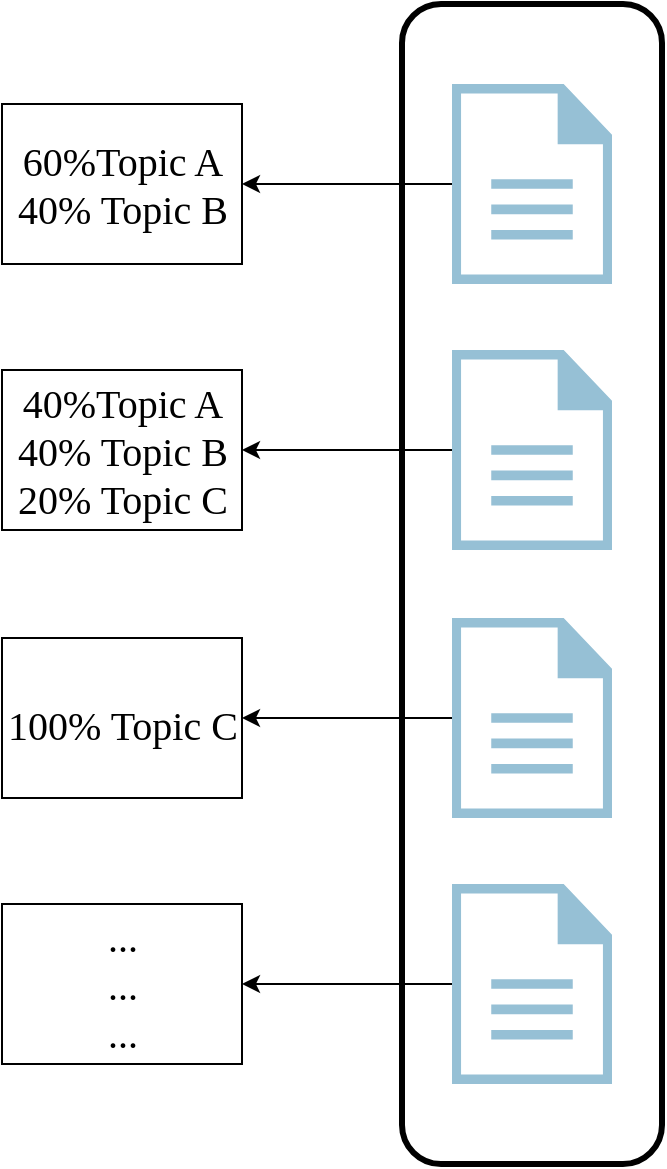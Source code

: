 <mxfile version="14.4.4" type="device"><diagram id="d83VwuWp3U0XLl8QbY1Z" name="Page-1"><mxGraphModel dx="1422" dy="775" grid="1" gridSize="10" guides="1" tooltips="1" connect="1" arrows="1" fold="1" page="1" pageScale="1" pageWidth="850" pageHeight="1100" math="0" shadow="0"><root><mxCell id="0"/><mxCell id="1" parent="0"/><mxCell id="VPDlRQw4PxW0YUpKcCz7-1" value="" style="rounded=1;whiteSpace=wrap;html=1;fillColor=none;shadow=0;strokeWidth=3;" vertex="1" parent="1"><mxGeometry x="640" y="60" width="130" height="580" as="geometry"/></mxCell><mxCell id="VPDlRQw4PxW0YUpKcCz7-2" value="" style="group" vertex="1" connectable="0" parent="1"><mxGeometry x="665" y="100" width="80" height="500" as="geometry"/></mxCell><mxCell id="VPDlRQw4PxW0YUpKcCz7-3" value="" style="pointerEvents=1;shadow=0;dashed=0;html=1;strokeColor=none;fillColor=#96C0D5;labelPosition=center;verticalLabelPosition=bottom;verticalAlign=top;outlineConnect=0;align=center;shape=mxgraph.office.concepts.document;" vertex="1" parent="VPDlRQw4PxW0YUpKcCz7-2"><mxGeometry width="80" height="100" as="geometry"/></mxCell><mxCell id="VPDlRQw4PxW0YUpKcCz7-4" value="" style="pointerEvents=1;shadow=0;dashed=0;html=1;strokeColor=none;fillColor=#96C0D5;labelPosition=center;verticalLabelPosition=bottom;verticalAlign=top;outlineConnect=0;align=center;shape=mxgraph.office.concepts.document;" vertex="1" parent="VPDlRQw4PxW0YUpKcCz7-2"><mxGeometry y="133" width="80" height="100" as="geometry"/></mxCell><mxCell id="VPDlRQw4PxW0YUpKcCz7-5" value="" style="pointerEvents=1;shadow=0;dashed=0;html=1;strokeColor=none;fillColor=#96C0D5;labelPosition=center;verticalLabelPosition=bottom;verticalAlign=top;outlineConnect=0;align=center;shape=mxgraph.office.concepts.document;" vertex="1" parent="VPDlRQw4PxW0YUpKcCz7-2"><mxGeometry y="267" width="80" height="100" as="geometry"/></mxCell><mxCell id="VPDlRQw4PxW0YUpKcCz7-6" value="" style="pointerEvents=1;shadow=0;dashed=0;html=1;strokeColor=none;fillColor=#96C0D5;labelPosition=center;verticalLabelPosition=bottom;verticalAlign=top;outlineConnect=0;align=center;shape=mxgraph.office.concepts.document;" vertex="1" parent="VPDlRQw4PxW0YUpKcCz7-2"><mxGeometry y="400" width="80" height="100" as="geometry"/></mxCell><mxCell id="VPDlRQw4PxW0YUpKcCz7-7" value="&lt;div style=&quot;font-size: 20px&quot;&gt;&lt;font style=&quot;font-size: 20px&quot;&gt;60%Topic A&lt;/font&gt;&lt;/div&gt;&lt;div style=&quot;font-size: 20px&quot;&gt;&lt;font style=&quot;font-size: 20px&quot;&gt;40% Topic B&lt;br&gt;&lt;/font&gt;&lt;/div&gt;" style="text;html=1;align=center;verticalAlign=middle;resizable=0;points=[];autosize=1;fontSize=30;fontFamily=Palatino Linotype;labelBorderColor=none;labelBackgroundColor=none;strokeColor=#000000;sketch=0;" vertex="1" parent="1"><mxGeometry x="440" y="110" width="120" height="80" as="geometry"/></mxCell><mxCell id="VPDlRQw4PxW0YUpKcCz7-8" value="&lt;div style=&quot;font-size: 20px&quot;&gt;&lt;font style=&quot;font-size: 20px&quot;&gt;40%Topic A&lt;/font&gt;&lt;/div&gt;&lt;div style=&quot;font-size: 20px&quot;&gt;&lt;font style=&quot;font-size: 20px&quot;&gt;40% Topic B&lt;/font&gt;&lt;/div&gt;&lt;div style=&quot;font-size: 20px&quot;&gt;&lt;font style=&quot;font-size: 20px&quot;&gt;20% Topic C&lt;br&gt;&lt;/font&gt;&lt;/div&gt;" style="text;html=1;align=center;verticalAlign=middle;resizable=0;points=[];autosize=1;fontSize=30;fontFamily=Palatino Linotype;strokeWidth=1;labelBorderColor=none;labelBackgroundColor=none;strokeColor=#000000;sketch=0;" vertex="1" parent="1"><mxGeometry x="440" y="243" width="120" height="80" as="geometry"/></mxCell><mxCell id="VPDlRQw4PxW0YUpKcCz7-9" value="&lt;font style=&quot;font-size: 20px&quot;&gt;&lt;font style=&quot;font-size: 20px&quot;&gt;100% Topic C&lt;/font&gt;&lt;br&gt;&lt;/font&gt;" style="text;html=1;align=center;verticalAlign=middle;resizable=0;points=[];autosize=1;fontSize=30;fontFamily=Palatino Linotype;labelBorderColor=none;labelBackgroundColor=none;strokeColor=#000000;sketch=0;" vertex="1" parent="1"><mxGeometry x="440" y="377" width="120" height="80" as="geometry"/></mxCell><mxCell id="VPDlRQw4PxW0YUpKcCz7-10" value="&lt;div style=&quot;font-size: 20px&quot;&gt;&lt;font style=&quot;font-size: 20px&quot;&gt;...&lt;/font&gt;&lt;/div&gt;&lt;div style=&quot;font-size: 20px&quot;&gt;&lt;font style=&quot;font-size: 20px&quot;&gt;...&lt;/font&gt;&lt;/div&gt;&lt;div style=&quot;font-size: 20px&quot;&gt;&lt;font style=&quot;font-size: 20px&quot;&gt;...&lt;br&gt;&lt;/font&gt;&lt;/div&gt;" style="text;html=1;align=center;verticalAlign=middle;resizable=0;points=[];autosize=1;fontSize=30;fontFamily=Palatino Linotype;labelBorderColor=none;labelBackgroundColor=none;strokeColor=#000000;sketch=0;" vertex="1" parent="1"><mxGeometry x="440" y="510" width="120" height="80" as="geometry"/></mxCell><mxCell id="VPDlRQw4PxW0YUpKcCz7-11" value="" style="edgeStyle=orthogonalEdgeStyle;rounded=0;orthogonalLoop=1;jettySize=auto;html=1;fontFamily=Palatino Linotype;fontSize=30;" edge="1" parent="1" source="VPDlRQw4PxW0YUpKcCz7-5" target="VPDlRQw4PxW0YUpKcCz7-9"><mxGeometry relative="1" as="geometry"/></mxCell><mxCell id="VPDlRQw4PxW0YUpKcCz7-12" value="" style="edgeStyle=orthogonalEdgeStyle;rounded=0;orthogonalLoop=1;jettySize=auto;html=1;fontFamily=Palatino Linotype;fontSize=30;" edge="1" parent="1" source="VPDlRQw4PxW0YUpKcCz7-4" target="VPDlRQw4PxW0YUpKcCz7-8"><mxGeometry relative="1" as="geometry"/></mxCell><mxCell id="VPDlRQw4PxW0YUpKcCz7-13" value="" style="edgeStyle=orthogonalEdgeStyle;rounded=0;orthogonalLoop=1;jettySize=auto;html=1;fontFamily=Palatino Linotype;fontSize=30;" edge="1" parent="1" source="VPDlRQw4PxW0YUpKcCz7-3" target="VPDlRQw4PxW0YUpKcCz7-7"><mxGeometry relative="1" as="geometry"/></mxCell><mxCell id="VPDlRQw4PxW0YUpKcCz7-14" value="" style="edgeStyle=orthogonalEdgeStyle;rounded=0;orthogonalLoop=1;jettySize=auto;html=1;fontFamily=Palatino Linotype;fontSize=30;" edge="1" parent="1" source="VPDlRQw4PxW0YUpKcCz7-6" target="VPDlRQw4PxW0YUpKcCz7-10"><mxGeometry relative="1" as="geometry"/></mxCell></root></mxGraphModel></diagram></mxfile>